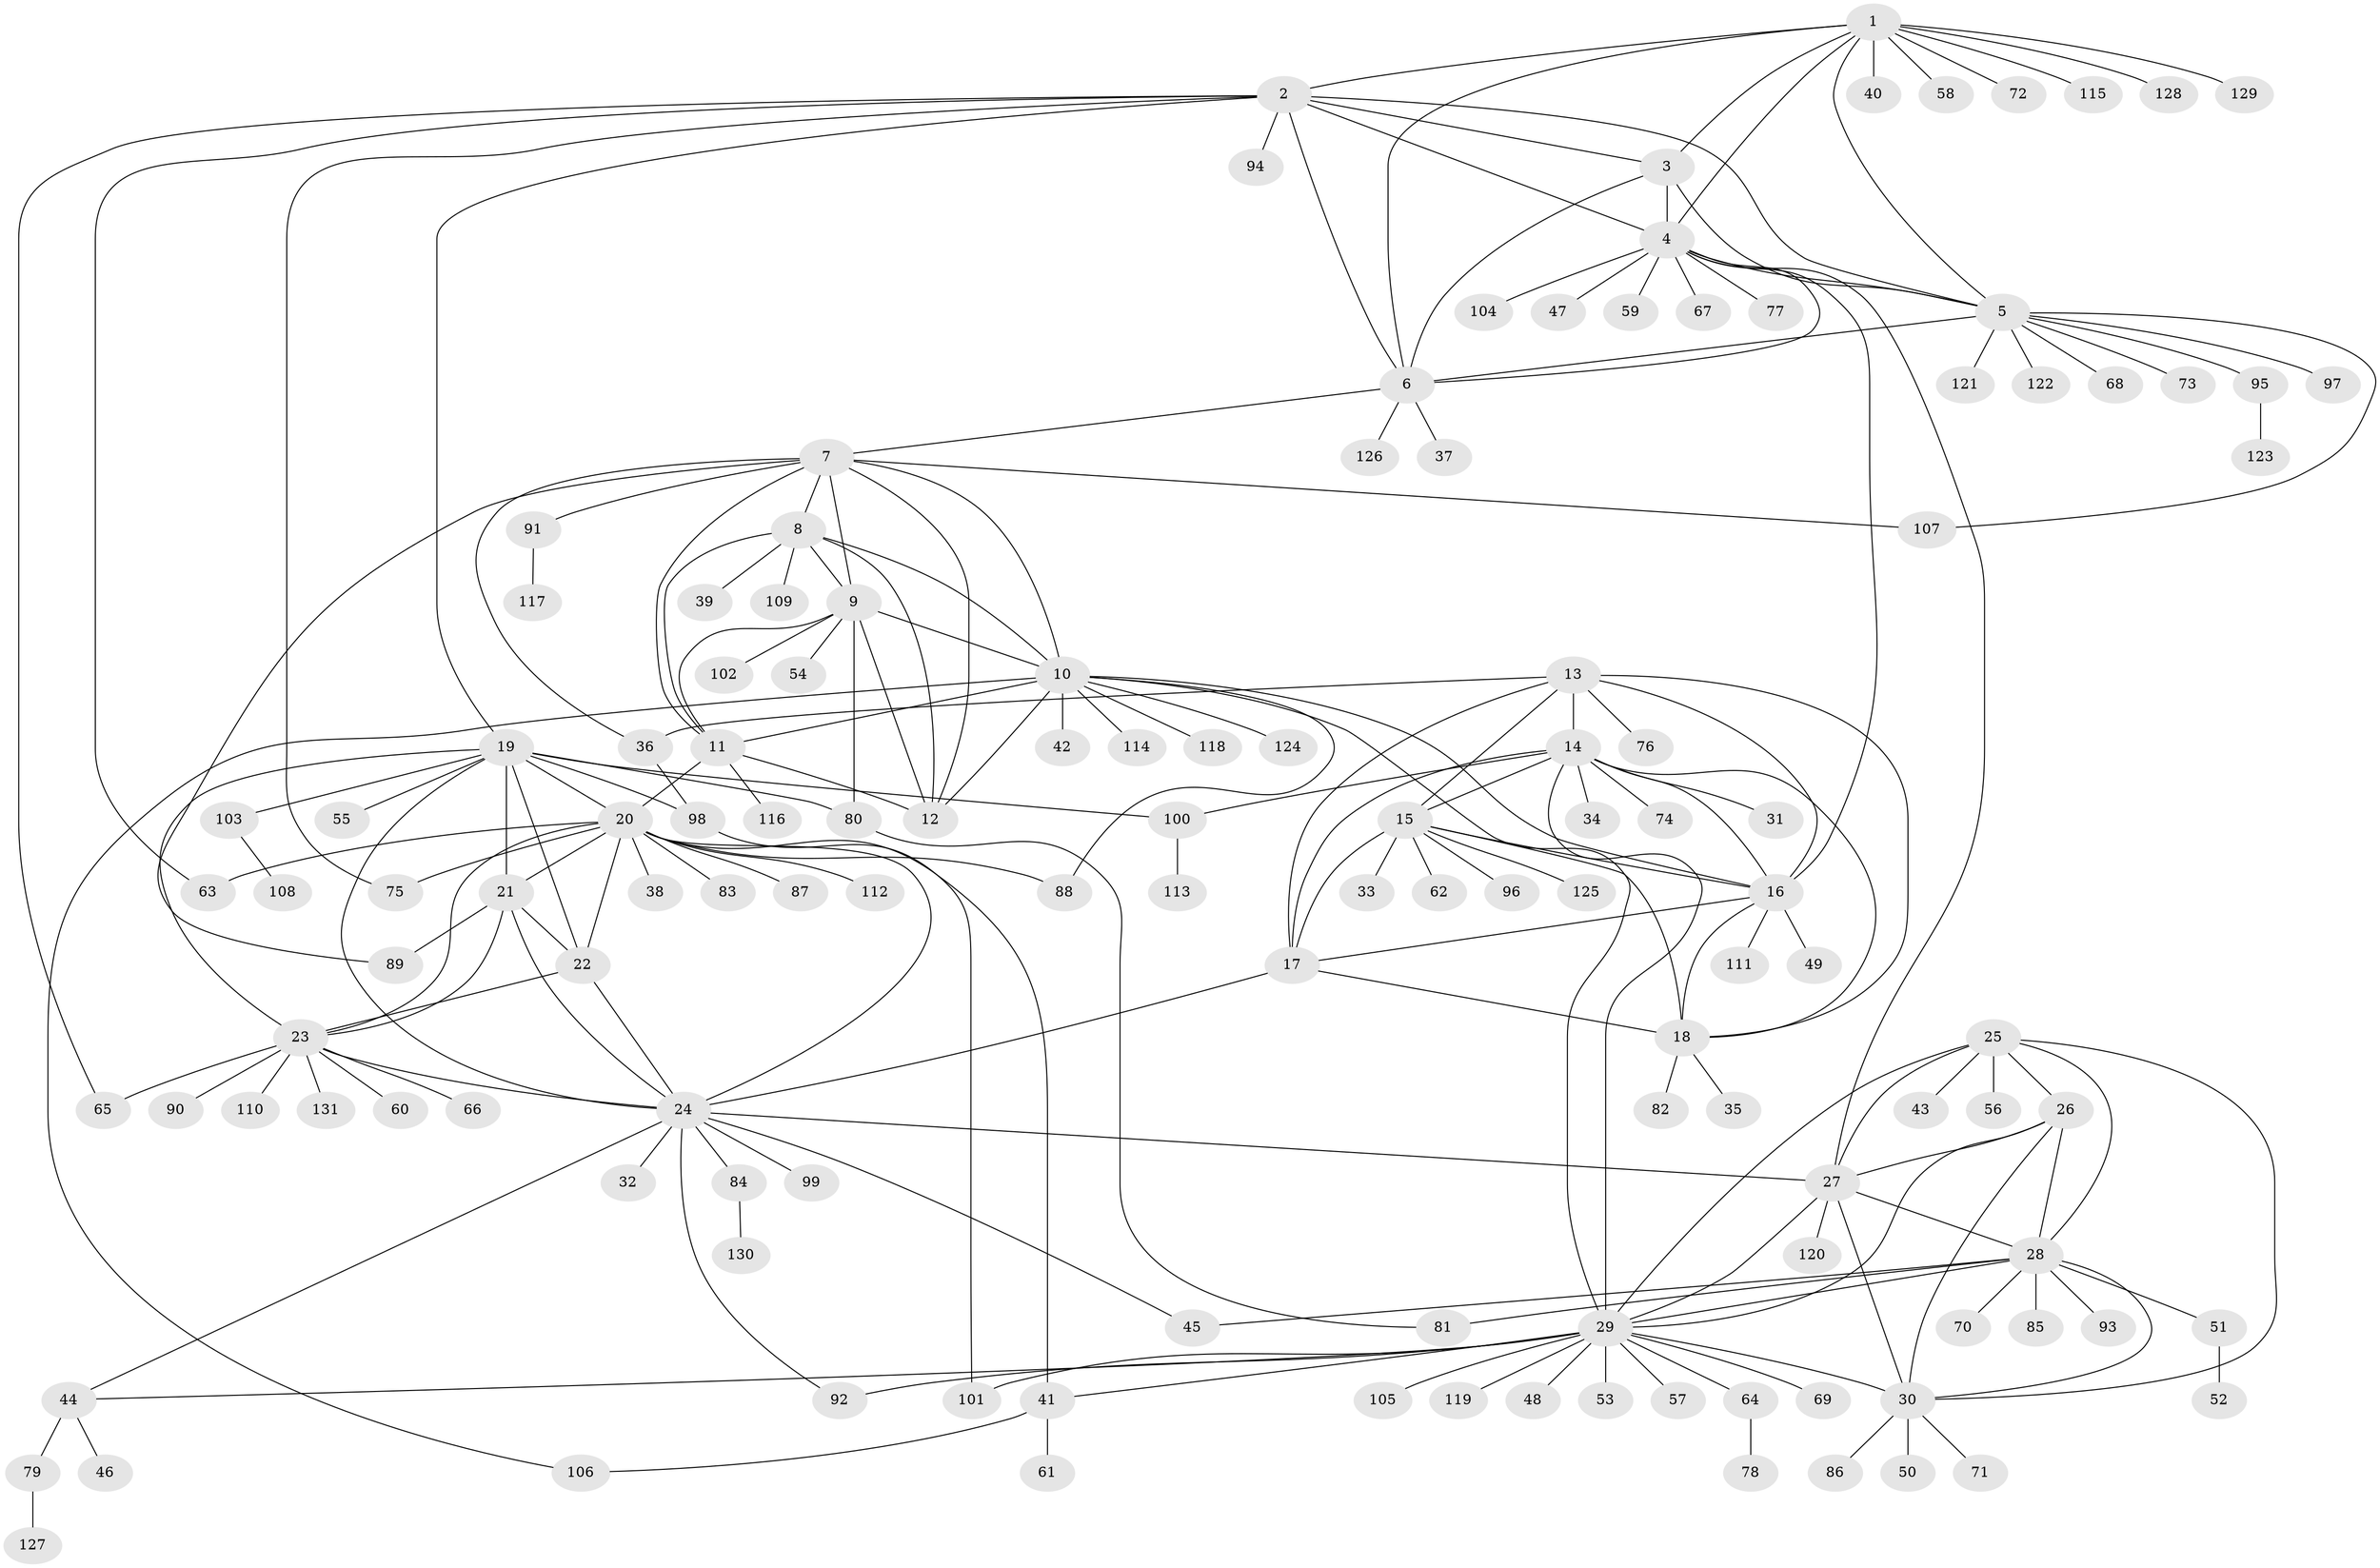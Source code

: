 // coarse degree distribution, {10: 0.009523809523809525, 17: 0.009523809523809525, 5: 0.047619047619047616, 11: 0.01904761904761905, 12: 0.01904761904761905, 8: 0.009523809523809525, 9: 0.02857142857142857, 6: 0.02857142857142857, 18: 0.009523809523809525, 7: 0.01904761904761905, 15: 0.009523809523809525, 16: 0.009523809523809525, 1: 0.6285714285714286, 3: 0.0380952380952381, 4: 0.01904761904761905, 2: 0.09523809523809523}
// Generated by graph-tools (version 1.1) at 2025/24/03/03/25 07:24:17]
// undirected, 131 vertices, 203 edges
graph export_dot {
graph [start="1"]
  node [color=gray90,style=filled];
  1;
  2;
  3;
  4;
  5;
  6;
  7;
  8;
  9;
  10;
  11;
  12;
  13;
  14;
  15;
  16;
  17;
  18;
  19;
  20;
  21;
  22;
  23;
  24;
  25;
  26;
  27;
  28;
  29;
  30;
  31;
  32;
  33;
  34;
  35;
  36;
  37;
  38;
  39;
  40;
  41;
  42;
  43;
  44;
  45;
  46;
  47;
  48;
  49;
  50;
  51;
  52;
  53;
  54;
  55;
  56;
  57;
  58;
  59;
  60;
  61;
  62;
  63;
  64;
  65;
  66;
  67;
  68;
  69;
  70;
  71;
  72;
  73;
  74;
  75;
  76;
  77;
  78;
  79;
  80;
  81;
  82;
  83;
  84;
  85;
  86;
  87;
  88;
  89;
  90;
  91;
  92;
  93;
  94;
  95;
  96;
  97;
  98;
  99;
  100;
  101;
  102;
  103;
  104;
  105;
  106;
  107;
  108;
  109;
  110;
  111;
  112;
  113;
  114;
  115;
  116;
  117;
  118;
  119;
  120;
  121;
  122;
  123;
  124;
  125;
  126;
  127;
  128;
  129;
  130;
  131;
  1 -- 2;
  1 -- 3;
  1 -- 4;
  1 -- 5;
  1 -- 6;
  1 -- 40;
  1 -- 58;
  1 -- 72;
  1 -- 115;
  1 -- 128;
  1 -- 129;
  2 -- 3;
  2 -- 4;
  2 -- 5;
  2 -- 6;
  2 -- 19;
  2 -- 63;
  2 -- 65;
  2 -- 75;
  2 -- 94;
  3 -- 4;
  3 -- 5;
  3 -- 6;
  4 -- 5;
  4 -- 6;
  4 -- 16;
  4 -- 27;
  4 -- 47;
  4 -- 59;
  4 -- 67;
  4 -- 77;
  4 -- 104;
  5 -- 6;
  5 -- 68;
  5 -- 73;
  5 -- 95;
  5 -- 97;
  5 -- 107;
  5 -- 121;
  5 -- 122;
  6 -- 7;
  6 -- 37;
  6 -- 126;
  7 -- 8;
  7 -- 9;
  7 -- 10;
  7 -- 11;
  7 -- 12;
  7 -- 36;
  7 -- 89;
  7 -- 91;
  7 -- 107;
  8 -- 9;
  8 -- 10;
  8 -- 11;
  8 -- 12;
  8 -- 39;
  8 -- 109;
  9 -- 10;
  9 -- 11;
  9 -- 12;
  9 -- 54;
  9 -- 80;
  9 -- 102;
  10 -- 11;
  10 -- 12;
  10 -- 16;
  10 -- 29;
  10 -- 42;
  10 -- 88;
  10 -- 106;
  10 -- 114;
  10 -- 118;
  10 -- 124;
  11 -- 12;
  11 -- 20;
  11 -- 116;
  13 -- 14;
  13 -- 15;
  13 -- 16;
  13 -- 17;
  13 -- 18;
  13 -- 36;
  13 -- 76;
  14 -- 15;
  14 -- 16;
  14 -- 17;
  14 -- 18;
  14 -- 29;
  14 -- 31;
  14 -- 34;
  14 -- 74;
  14 -- 100;
  15 -- 16;
  15 -- 17;
  15 -- 18;
  15 -- 33;
  15 -- 62;
  15 -- 96;
  15 -- 125;
  16 -- 17;
  16 -- 18;
  16 -- 49;
  16 -- 111;
  17 -- 18;
  17 -- 24;
  18 -- 35;
  18 -- 82;
  19 -- 20;
  19 -- 21;
  19 -- 22;
  19 -- 23;
  19 -- 24;
  19 -- 55;
  19 -- 80;
  19 -- 98;
  19 -- 100;
  19 -- 103;
  20 -- 21;
  20 -- 22;
  20 -- 23;
  20 -- 24;
  20 -- 38;
  20 -- 41;
  20 -- 63;
  20 -- 75;
  20 -- 83;
  20 -- 87;
  20 -- 88;
  20 -- 112;
  21 -- 22;
  21 -- 23;
  21 -- 24;
  21 -- 89;
  22 -- 23;
  22 -- 24;
  23 -- 24;
  23 -- 60;
  23 -- 65;
  23 -- 66;
  23 -- 90;
  23 -- 110;
  23 -- 131;
  24 -- 27;
  24 -- 32;
  24 -- 44;
  24 -- 45;
  24 -- 84;
  24 -- 92;
  24 -- 99;
  25 -- 26;
  25 -- 27;
  25 -- 28;
  25 -- 29;
  25 -- 30;
  25 -- 43;
  25 -- 56;
  26 -- 27;
  26 -- 28;
  26 -- 29;
  26 -- 30;
  27 -- 28;
  27 -- 29;
  27 -- 30;
  27 -- 120;
  28 -- 29;
  28 -- 30;
  28 -- 45;
  28 -- 51;
  28 -- 70;
  28 -- 81;
  28 -- 85;
  28 -- 93;
  29 -- 30;
  29 -- 41;
  29 -- 44;
  29 -- 48;
  29 -- 53;
  29 -- 57;
  29 -- 64;
  29 -- 69;
  29 -- 92;
  29 -- 101;
  29 -- 105;
  29 -- 119;
  30 -- 50;
  30 -- 71;
  30 -- 86;
  36 -- 98;
  41 -- 61;
  41 -- 106;
  44 -- 46;
  44 -- 79;
  51 -- 52;
  64 -- 78;
  79 -- 127;
  80 -- 81;
  84 -- 130;
  91 -- 117;
  95 -- 123;
  98 -- 101;
  100 -- 113;
  103 -- 108;
}
